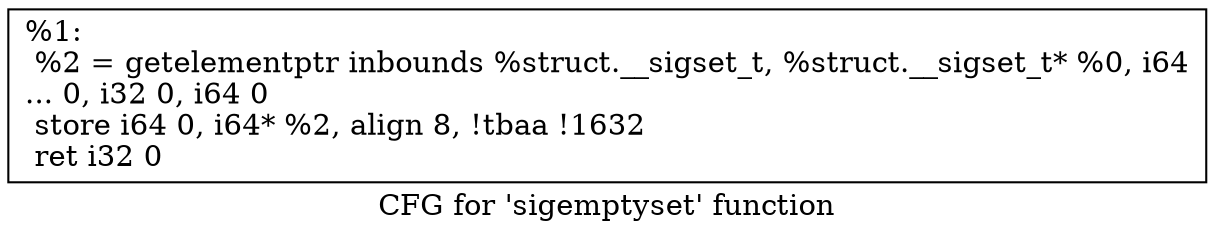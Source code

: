 digraph "CFG for 'sigemptyset' function" {
	label="CFG for 'sigemptyset' function";

	Node0x1b6c530 [shape=record,label="{%1:\l  %2 = getelementptr inbounds %struct.__sigset_t, %struct.__sigset_t* %0, i64\l... 0, i32 0, i64 0\l  store i64 0, i64* %2, align 8, !tbaa !1632\l  ret i32 0\l}"];
}
